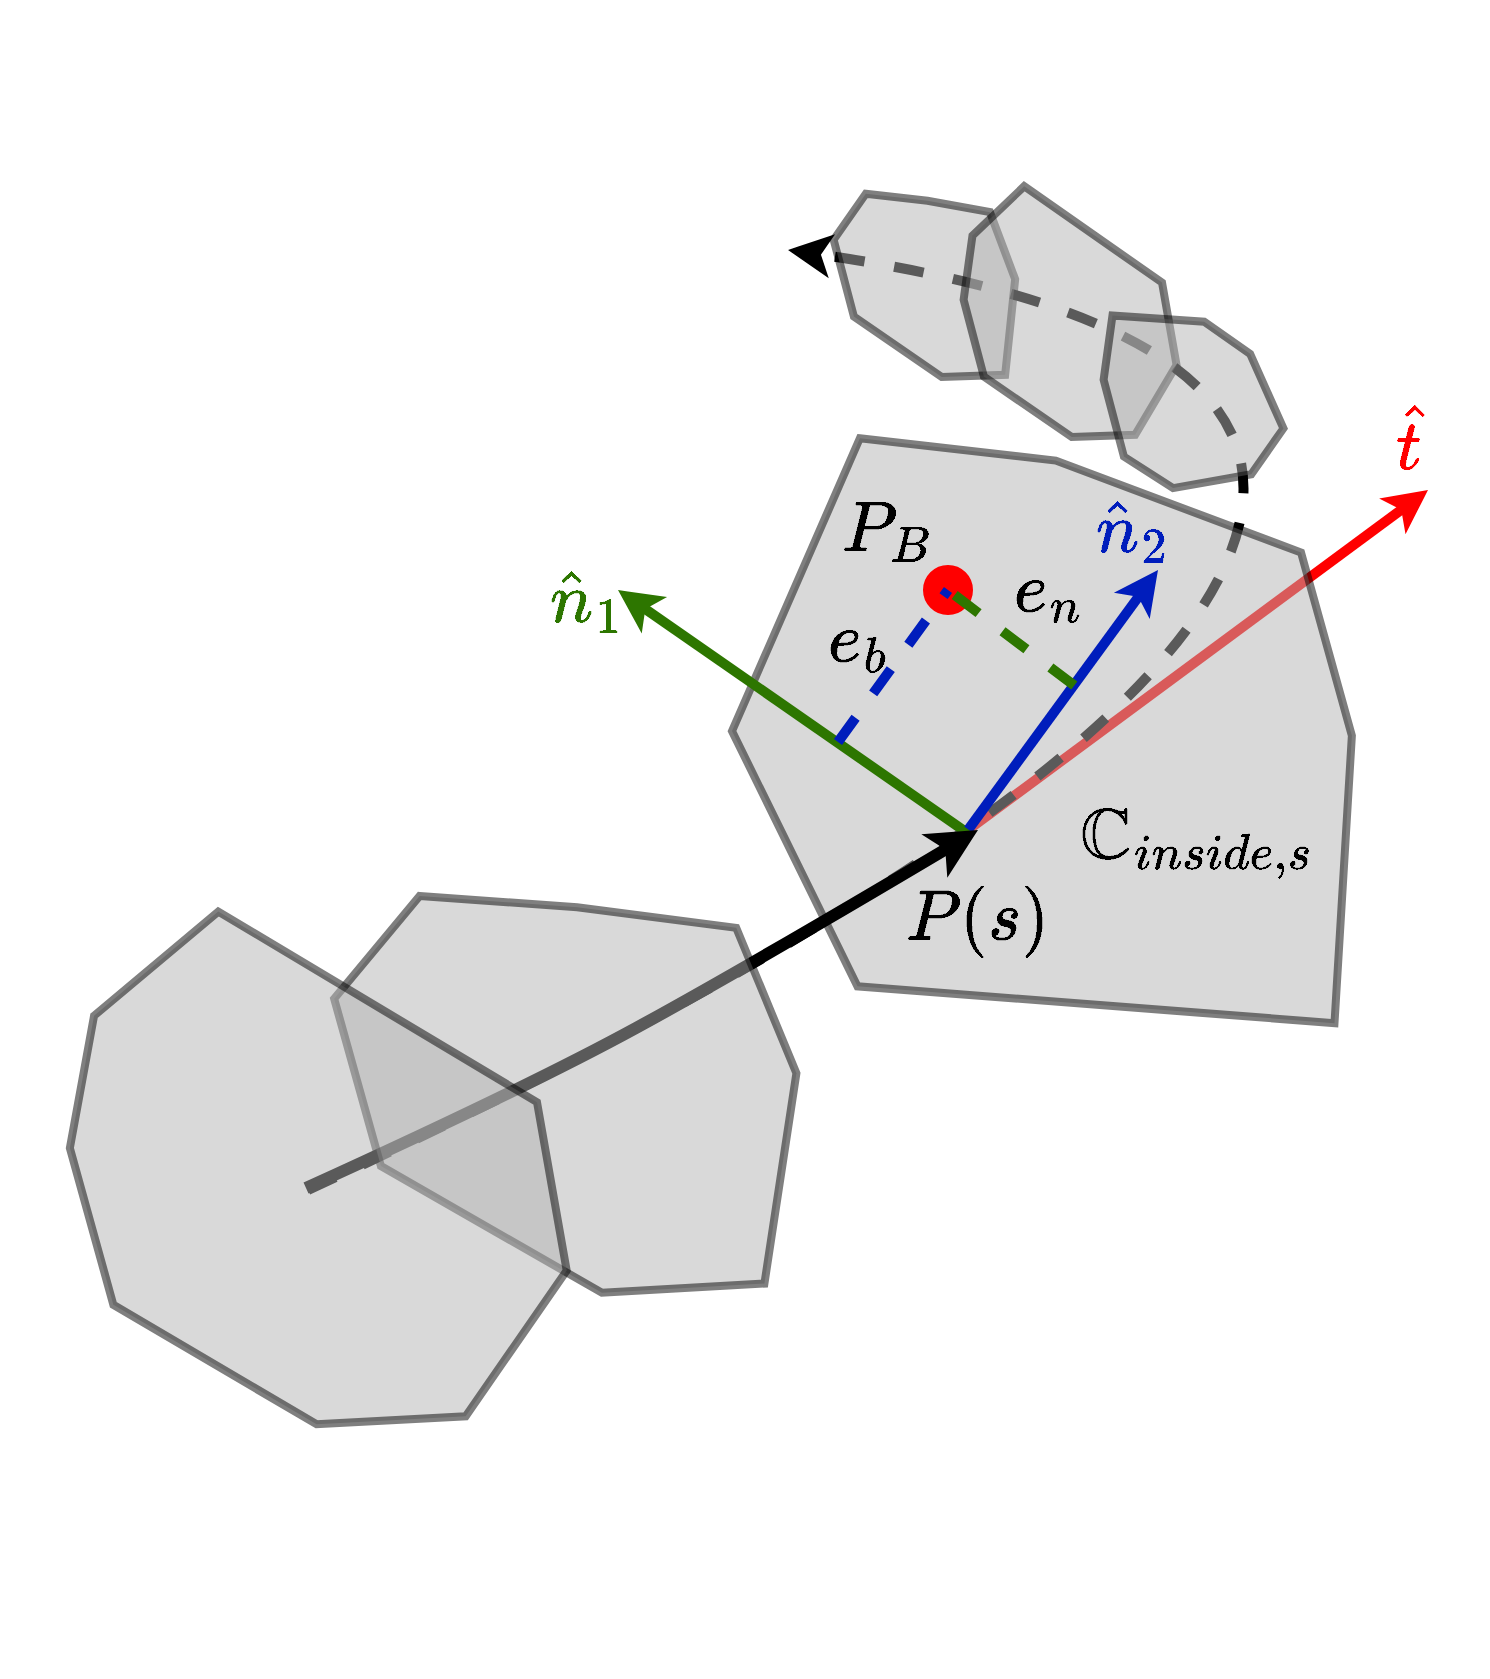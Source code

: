 <mxfile version="28.2.5">
  <diagram name="Page-1" id="BHAaD5WEhAUW0B4swmhn">
    <mxGraphModel dx="2281" dy="1046" grid="1" gridSize="10" guides="1" tooltips="1" connect="1" arrows="1" fold="1" page="1" pageScale="1" pageWidth="850" pageHeight="1100" math="1" shadow="0">
      <root>
        <mxCell id="0" />
        <mxCell id="1" parent="0" />
        <mxCell id="WWbijRxvFpkm4Z4hjYA9-12" value="" style="endArrow=classic;html=1;rounded=0;strokeWidth=5;fillColor=#60a917;strokeColor=#FF0000;" parent="1" edge="1">
          <mxGeometry width="50" height="50" relative="1" as="geometry">
            <mxPoint x="465" y="440" as="sourcePoint" />
            <mxPoint x="695" y="270" as="targetPoint" />
          </mxGeometry>
        </mxCell>
        <mxCell id="WWbijRxvFpkm4Z4hjYA9-4" value="" style="curved=1;endArrow=classic;html=1;rounded=0;strokeWidth=5;strokeColor=#000000;dashed=1;" parent="1" edge="1">
          <mxGeometry width="50" height="50" relative="1" as="geometry">
            <mxPoint x="135" y="620" as="sourcePoint" />
            <mxPoint x="375" y="150" as="targetPoint" />
            <Array as="points">
              <mxPoint x="525" y="440" />
              <mxPoint x="655" y="190" />
            </Array>
          </mxGeometry>
        </mxCell>
        <mxCell id="WWbijRxvFpkm4Z4hjYA9-2" value="" style="verticalLabelPosition=bottom;verticalAlign=top;html=1;shape=mxgraph.basic.polygon;polyCoords=[[0.29,0.03],[0.6,0.11],[0.97,0.3],[1,0.57],[0.89,0.97],[0.13,0.8],[0,0.41],[0,0.41]];polyline=0;fillColor=light-dark(#B3B3B3,#EDEDED);strokeWidth=4;rotation=-10;gradientColor=none;fillStyle=solid;connectable=0;resizable=1;container=0;strokeColor=light-dark(#000000,#EDEDED);shadow=0;opacity=50;" parent="1" vertex="1">
          <mxGeometry x="350.15" y="220" width="304.85" height="350.24" as="geometry" />
        </mxCell>
        <mxCell id="wcHSf-dP6BTbZXNanSjt-1" value="&lt;font style=&quot;font-size: 30px; color: rgb(255, 0, 0);&quot;&gt;$$ \hat{t} $$&lt;/font&gt;" style="text;html=1;align=center;verticalAlign=middle;whiteSpace=wrap;rounded=0;strokeWidth=20;" parent="1" vertex="1">
          <mxGeometry x="655" y="230" width="60" height="30" as="geometry" />
        </mxCell>
        <mxCell id="WWbijRxvFpkm4Z4hjYA9-5" value="" style="ellipse;whiteSpace=wrap;html=1;aspect=fixed;strokeColor=#FF0000;strokeWidth=5;fillColor=#FF0000;" parent="1" vertex="1">
          <mxGeometry x="445" y="310" width="20" height="20" as="geometry" />
        </mxCell>
        <mxCell id="WWbijRxvFpkm4Z4hjYA9-7" value="" style="endArrow=classic;html=1;rounded=0;strokeWidth=5;fillColor=#60a917;strokeColor=#2D7600;" parent="1" edge="1">
          <mxGeometry width="50" height="50" relative="1" as="geometry">
            <mxPoint x="465.15" y="441.76" as="sourcePoint" />
            <mxPoint x="290" y="320" as="targetPoint" />
          </mxGeometry>
        </mxCell>
        <mxCell id="WWbijRxvFpkm4Z4hjYA9-8" value="" style="endArrow=classic;html=1;rounded=0;strokeWidth=5;fillColor=#0050ef;strokeColor=#001DBC;" parent="1" edge="1">
          <mxGeometry width="50" height="50" relative="1" as="geometry">
            <mxPoint x="465.15" y="439.76" as="sourcePoint" />
            <mxPoint x="560" y="310" as="targetPoint" />
          </mxGeometry>
        </mxCell>
        <mxCell id="WWbijRxvFpkm4Z4hjYA9-15" value="" style="endArrow=none;html=1;rounded=0;strokeWidth=5;fillColor=#60a917;strokeColor=#2D7600;dashed=1;endFill=0;" parent="1" edge="1">
          <mxGeometry width="50" height="50" relative="1" as="geometry">
            <mxPoint x="518.15" y="367.76" as="sourcePoint" />
            <mxPoint x="455" y="320" as="targetPoint" />
          </mxGeometry>
        </mxCell>
        <mxCell id="WWbijRxvFpkm4Z4hjYA9-16" value="" style="endArrow=none;html=1;rounded=0;strokeWidth=5;fillColor=#0050ef;strokeColor=#001DBC;endFill=0;dashed=1;" parent="1" edge="1">
          <mxGeometry width="50" height="50" relative="1" as="geometry">
            <mxPoint x="400" y="396" as="sourcePoint" />
            <mxPoint x="455" y="320" as="targetPoint" />
          </mxGeometry>
        </mxCell>
        <mxCell id="WWbijRxvFpkm4Z4hjYA9-20" value="&lt;font style=&quot;font-size: 30px;&quot;&gt;$$ P_B $$&lt;/font&gt;" style="text;html=1;align=center;verticalAlign=middle;whiteSpace=wrap;rounded=0;strokeWidth=20;" parent="1" vertex="1">
          <mxGeometry x="395" y="275" width="60" height="30" as="geometry" />
        </mxCell>
        <mxCell id="WWbijRxvFpkm4Z4hjYA9-21" value="&lt;font style=&quot;font-size: 30px;&quot;&gt;$$ e_{n} $$&lt;/font&gt;" style="text;html=1;align=center;verticalAlign=middle;whiteSpace=wrap;rounded=0;strokeWidth=20;" parent="1" vertex="1">
          <mxGeometry x="475" y="305" width="60" height="30" as="geometry" />
        </mxCell>
        <mxCell id="WWbijRxvFpkm4Z4hjYA9-22" value="&lt;font style=&quot;font-size: 30px;&quot;&gt;$$ e_{b} $$&lt;/font&gt;" style="text;html=1;align=center;verticalAlign=middle;whiteSpace=wrap;rounded=0;strokeWidth=20;" parent="1" vertex="1">
          <mxGeometry x="380" y="330" width="60" height="30" as="geometry" />
        </mxCell>
        <mxCell id="WWbijRxvFpkm4Z4hjYA9-24" value="" style="curved=1;endArrow=classic;html=1;rounded=0;strokeWidth=6;fontColor=#FF33FF;strokeColor=#000000;" parent="1" edge="1">
          <mxGeometry width="50" height="50" relative="1" as="geometry">
            <mxPoint x="134" y="619" as="sourcePoint" />
            <mxPoint x="470" y="440" as="targetPoint" />
            <Array as="points">
              <mxPoint x="244" y="569" />
              <mxPoint x="354" y="509" />
            </Array>
          </mxGeometry>
        </mxCell>
        <mxCell id="wcHSf-dP6BTbZXNanSjt-2" value="&lt;font style=&quot;font-size: 30px; color: rgb(45, 118, 0);&quot;&gt;$$ \hat{n}_1 $$&lt;/font&gt;" style="text;html=1;align=center;verticalAlign=middle;whiteSpace=wrap;rounded=0;strokeWidth=20;" parent="1" vertex="1">
          <mxGeometry x="245" y="310" width="60" height="30" as="geometry" />
        </mxCell>
        <mxCell id="wcHSf-dP6BTbZXNanSjt-4" value="&lt;font style=&quot;font-size: 30px; color: rgb(0, 29, 188);&quot;&gt;$$ \hat{n}_2 $$&lt;/font&gt;" style="text;html=1;align=center;verticalAlign=middle;whiteSpace=wrap;rounded=0;strokeWidth=20;connectable=0;" parent="1" vertex="1">
          <mxGeometry x="517.65" y="275" width="60" height="30" as="geometry" />
        </mxCell>
        <mxCell id="wcHSf-dP6BTbZXNanSjt-28" value="&lt;font style=&quot;font-size: 30px; color: rgb(0, 0, 0);&quot;&gt;$$P(s)$$&lt;/font&gt;" style="text;html=1;align=center;verticalAlign=middle;whiteSpace=wrap;rounded=0;strokeWidth=20;strokeColor=none;connectable=0;" parent="1" vertex="1">
          <mxGeometry x="440" y="470" width="60" height="30" as="geometry" />
        </mxCell>
        <mxCell id="qAy7zvkjAzjR_tJNA8Cq-1" value="" style="verticalLabelPosition=bottom;verticalAlign=top;html=1;shape=mxgraph.basic.polygon;polyCoords=[[0.12,0.32],[0.3,0.36],[0.48,0.41],[0.52,0.57],[0.44,0.78],[0.25,0.76],[0.02,0.59],[0,0.41]];polyline=0;fillColor=light-dark(#B3B3B3,#EDEDED);strokeWidth=4;rotation=-10;gradientColor=none;fillStyle=solid;connectable=0;resizable=1;container=0;strokeColor=light-dark(#000000,#EDEDED);shadow=0;opacity=50;" parent="1" vertex="1">
          <mxGeometry x="400.0" y="40" width="165.3" height="220" as="geometry" />
        </mxCell>
        <mxCell id="qAy7zvkjAzjR_tJNA8Cq-2" value="" style="verticalLabelPosition=bottom;verticalAlign=top;html=1;shape=mxgraph.basic.polygon;polyCoords=[[0.06,0.27],[0.24,0.18],[0.6,0.45],[0.6,0.64],[0.44,0.78],[0.25,0.76],[0.02,0.59],[0,0.41]];polyline=0;fillColor=light-dark(#B3B3B3,#EDEDED);strokeWidth=4;rotation=-10;gradientColor=none;fillStyle=solid;connectable=0;resizable=1;container=0;strokeColor=light-dark(#000000,#EDEDED);shadow=0;opacity=50;" parent="1" vertex="1">
          <mxGeometry x="464.996" y="70.001" width="165.3" height="220" as="geometry" />
        </mxCell>
        <mxCell id="qAy7zvkjAzjR_tJNA8Cq-11" value="" style="verticalLabelPosition=bottom;verticalAlign=top;html=1;shape=mxgraph.basic.polygon;polyCoords=[[0.06,0.27],[0.33,0.32],[0.45,0.41],[0.51,0.59],[0.39,0.68],[0.15,0.68],[0.02,0.59],[0,0.41]];polyline=0;fillColor=light-dark(#B3B3B3,#EDEDED);strokeWidth=4;rotation=-10;gradientColor=none;fillStyle=solid;connectable=0;resizable=1;container=0;strokeColor=light-dark(#000000,#EDEDED);shadow=0;opacity=50;" parent="1" vertex="1">
          <mxGeometry x="534.996" y="110.001" width="165.3" height="220" as="geometry" />
        </mxCell>
        <mxCell id="qAy7zvkjAzjR_tJNA8Cq-14" value="" style="verticalLabelPosition=bottom;verticalAlign=top;html=1;shape=mxgraph.basic.polygon;polyCoords=[[0.12,0.32],[0.3,0.36],[0.48,0.41],[0.52,0.57],[0.44,0.78],[0.25,0.76],[0.02,0.59],[0,0.41]];polyline=0;fillColor=light-dark(#B3B3B3,#EDEDED);strokeWidth=4;rotation=-10;gradientColor=none;fillStyle=solid;connectable=0;resizable=1;container=0;strokeColor=light-dark(#000000,#EDEDED);shadow=0;opacity=50;" parent="1" vertex="1">
          <mxGeometry x="152.35" y="290" width="425.3" height="480" as="geometry" />
        </mxCell>
        <mxCell id="qAy7zvkjAzjR_tJNA8Cq-12" value="" style="verticalLabelPosition=bottom;verticalAlign=top;html=1;shape=mxgraph.basic.polygon;polyCoords=[[0.06,0.27],[0.24,0.18],[0.6,0.45],[0.6,0.64],[0.44,0.78],[0.25,0.76],[0.02,0.59],[0,0.41]];polyline=0;fillColor=light-dark(#B3B3B3,#EDEDED);strokeWidth=4;rotation=-10;gradientColor=none;fillStyle=solid;connectable=0;resizable=1;container=0;strokeColor=light-dark(#000000,#EDEDED);shadow=0;opacity=50;" parent="1" vertex="1">
          <mxGeometry x="20" y="380" width="390" height="450" as="geometry" />
        </mxCell>
        <mxCell id="xByIycl3dydqefeN32bK-1" value="&lt;span style=&quot;font-size: 30px;&quot;&gt;&lt;font style=&quot;color: rgb(0, 0, 0);&quot;&gt;$$ \mathbb{C}_{inside,s} $$&lt;/font&gt;&lt;/span&gt;" style="text;html=1;align=center;verticalAlign=middle;whiteSpace=wrap;rounded=0;strokeWidth=20;connectable=0;" parent="1" vertex="1">
          <mxGeometry x="550" y="430" width="60" height="30" as="geometry" />
        </mxCell>
      </root>
    </mxGraphModel>
  </diagram>
</mxfile>
